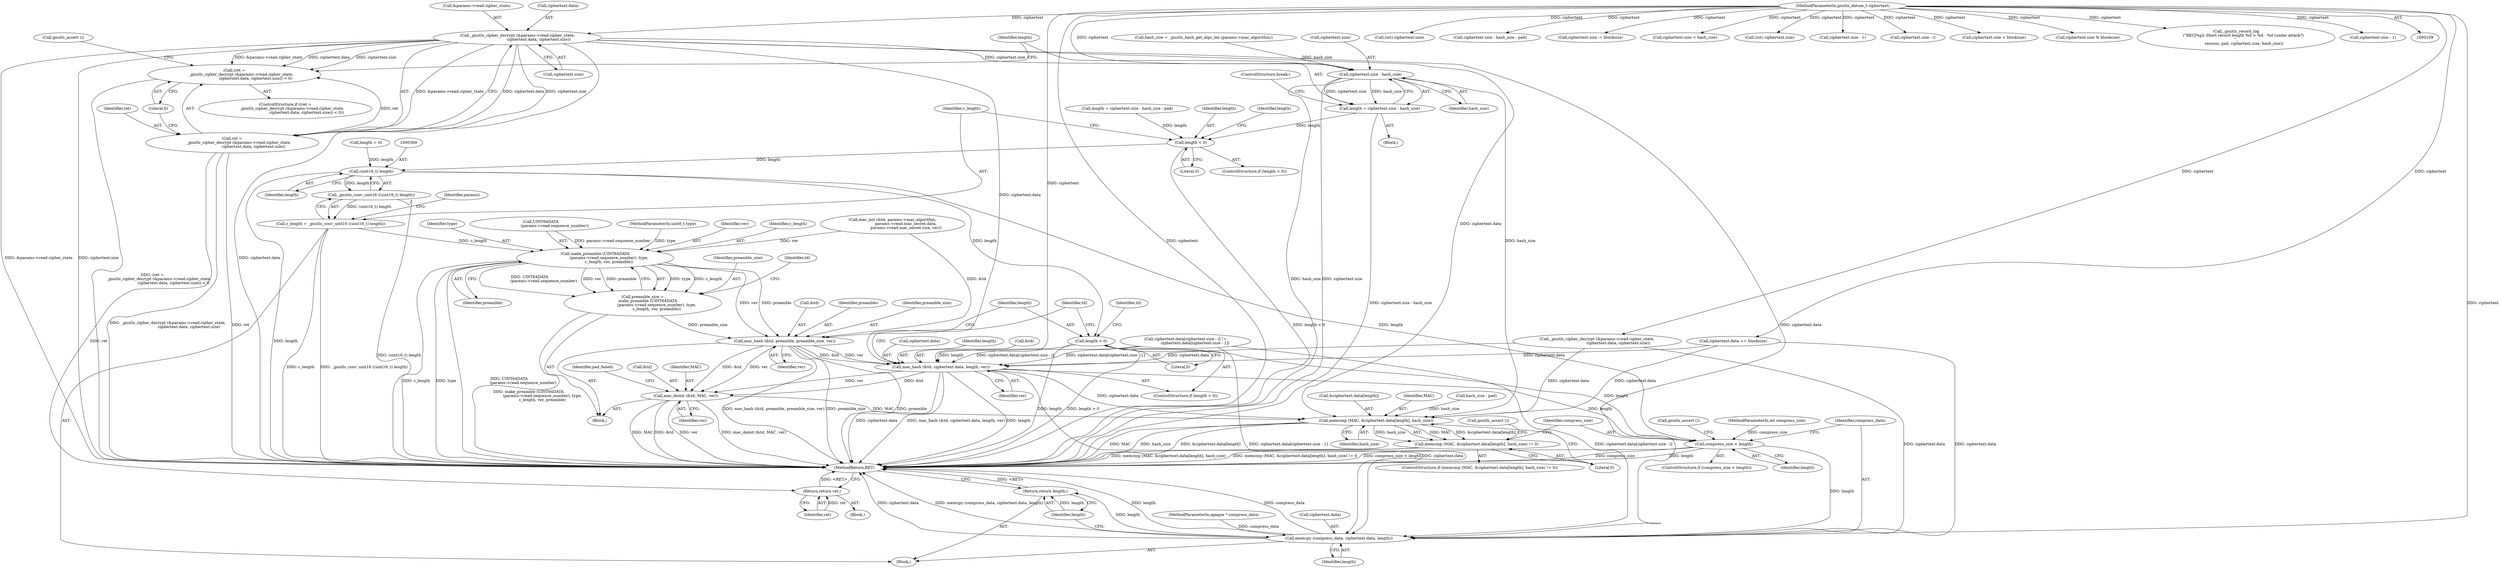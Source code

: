 digraph "0_savannah_422214868061370aeeb0ac9cd0f021a5c350a57d@API" {
"1000159" [label="(Call,_gnutls_cipher_decrypt (&params->read.cipher_state,\n                                   ciphertext.data, ciphertext.size))"];
"1000113" [label="(MethodParameterIn,gnutls_datum_t ciphertext)"];
"1000156" [label="(Call,(ret =\n           _gnutls_cipher_decrypt (&params->read.cipher_state,\n                                   ciphertext.data, ciphertext.size)) < 0)"];
"1000157" [label="(Call,ret =\n           _gnutls_cipher_decrypt (&params->read.cipher_state,\n                                   ciphertext.data, ciphertext.size))"];
"1000175" [label="(Return,return ret;)"];
"1000179" [label="(Call,ciphertext.size - hash_size)"];
"1000177" [label="(Call,length = ciphertext.size - hash_size)"];
"1000359" [label="(Call,length < 0)"];
"1000368" [label="(Call,(uint16_t) length)"];
"1000367" [label="(Call,_gnutls_conv_uint16 ((uint16_t) length))"];
"1000365" [label="(Call,c_length = _gnutls_conv_uint16 ((uint16_t) length))"];
"1000412" [label="(Call,make_preamble (UINT64DATA\n                       (params->read.sequence_number), type,\n                       c_length, ver, preamble))"];
"1000410" [label="(Call,preamble_size =\n        make_preamble (UINT64DATA\n                       (params->read.sequence_number), type,\n                       c_length, ver, preamble))"];
"1000423" [label="(Call,mac_hash (&td, preamble, preamble_size, ver))"];
"1000433" [label="(Call,mac_hash (&td, ciphertext.data, length, ver))"];
"1000441" [label="(Call,mac_deinit (&td, MAC, ver))"];
"1000456" [label="(Call,memcmp (MAC, &ciphertext.data[length], hash_size))"];
"1000455" [label="(Call,memcmp (MAC, &ciphertext.data[length], hash_size) != 0)"];
"1000471" [label="(Call,compress_size < length)"];
"1000478" [label="(Call,memcpy (compress_data, ciphertext.data, length))"];
"1000484" [label="(Return,return length;)"];
"1000430" [label="(Call,length > 0)"];
"1000467" [label="(Call,gnutls_assert ())"];
"1000486" [label="(MethodReturn,RET)"];
"1000445" [label="(Identifier,ver)"];
"1000464" [label="(Identifier,hash_size)"];
"1000362" [label="(Call,length = 0)"];
"1000273" [label="(Call,(int) ciphertext.size)"];
"1000422" [label="(Identifier,preamble)"];
"1000381" [label="(Call,mac_init (&td, params->mac_algorithm,\n                      params->read.mac_secret.data,\n                      params->read.mac_secret.size, ver))"];
"1000156" [label="(Call,(ret =\n           _gnutls_cipher_decrypt (&params->read.cipher_state,\n                                   ciphertext.data, ciphertext.size)) < 0)"];
"1000479" [label="(Identifier,compress_data)"];
"1000441" [label="(Call,mac_deinit (&td, MAC, ver))"];
"1000178" [label="(Identifier,length)"];
"1000410" [label="(Call,preamble_size =\n        make_preamble (UINT64DATA\n                       (params->read.sequence_number), type,\n                       c_length, ver, preamble))"];
"1000304" [label="(Call,length = ciphertext.size - hash_size - pad)"];
"1000470" [label="(ControlStructure,if (compress_size < length))"];
"1000116" [label="(Block,)"];
"1000426" [label="(Identifier,preamble)"];
"1000454" [label="(ControlStructure,if (memcmp (MAC, &ciphertext.data[length], hash_size) != 0))"];
"1000179" [label="(Call,ciphertext.size - hash_size)"];
"1000306" [label="(Call,ciphertext.size - hash_size - pad)"];
"1000176" [label="(Identifier,ret)"];
"1000114" [label="(MethodParameterIn,uint8_t type)"];
"1000234" [label="(Call,ciphertext.size -= blocksize)"];
"1000431" [label="(Identifier,length)"];
"1000484" [label="(Return,return length;)"];
"1000456" [label="(Call,memcmp (MAC, &ciphertext.data[length], hash_size))"];
"1000473" [label="(Identifier,length)"];
"1000177" [label="(Call,length = ciphertext.size - hash_size)"];
"1000367" [label="(Call,_gnutls_conv_uint16 ((uint16_t) length))"];
"1000331" [label="(Call,ciphertext.data[ciphertext.size - i] !=\n                ciphertext.data[ciphertext.size - 1])"];
"1000483" [label="(Identifier,length)"];
"1000458" [label="(Call,&ciphertext.data[length])"];
"1000443" [label="(Identifier,td)"];
"1000432" [label="(Literal,0)"];
"1000457" [label="(Identifier,MAC)"];
"1000136" [label="(Call,hash_size = _gnutls_hash_get_algo_len (params->mac_algorithm))"];
"1000160" [label="(Call,&params->read.cipher_state)"];
"1000169" [label="(Call,ciphertext.size)"];
"1000245" [label="(Call,ciphertext.size < hash_size)"];
"1000433" [label="(Call,mac_hash (&td, ciphertext.data, length, ver))"];
"1000423" [label="(Call,mac_hash (&td, preamble, preamble_size, ver))"];
"1000428" [label="(Identifier,ver)"];
"1000365" [label="(Call,c_length = _gnutls_conv_uint16 ((uint16_t) length))"];
"1000361" [label="(Literal,0)"];
"1000310" [label="(Call,hash_size - pad)"];
"1000425" [label="(Identifier,td)"];
"1000285" [label="(Call,(int) ciphertext.size)"];
"1000436" [label="(Call,ciphertext.data)"];
"1000444" [label="(Identifier,MAC)"];
"1000175" [label="(Return,return ret;)"];
"1000370" [label="(Identifier,length)"];
"1000427" [label="(Identifier,preamble_size)"];
"1000345" [label="(Call,ciphertext.size - 1)"];
"1000475" [label="(Call,gnutls_assert ())"];
"1000360" [label="(Identifier,length)"];
"1000448" [label="(Identifier,pad_failed)"];
"1000157" [label="(Call,ret =\n           _gnutls_cipher_decrypt (&params->read.cipher_state,\n                                   ciphertext.data, ciphertext.size))"];
"1000155" [label="(ControlStructure,if ((ret =\n           _gnutls_cipher_decrypt (&params->read.cipher_state,\n                                   ciphertext.data, ciphertext.size)) < 0))"];
"1000111" [label="(MethodParameterIn,opaque * compress_data)"];
"1000485" [label="(Identifier,length)"];
"1000359" [label="(Call,length < 0)"];
"1000480" [label="(Call,ciphertext.data)"];
"1000465" [label="(Literal,0)"];
"1000183" [label="(Identifier,hash_size)"];
"1000153" [label="(Block,)"];
"1000421" [label="(Identifier,ver)"];
"1000358" [label="(ControlStructure,if (length < 0))"];
"1000368" [label="(Call,(uint16_t) length)"];
"1000174" [label="(Call,gnutls_assert ())"];
"1000420" [label="(Identifier,c_length)"];
"1000336" [label="(Call,ciphertext.size - i)"];
"1000158" [label="(Identifier,ret)"];
"1000208" [label="(Call,_gnutls_cipher_decrypt (&params->read.cipher_state,\n                                   ciphertext.data, ciphertext.size))"];
"1000439" [label="(Identifier,length)"];
"1000166" [label="(Call,ciphertext.data)"];
"1000188" [label="(Call,ciphertext.size < blocksize)"];
"1000413" [label="(Call,UINT64DATA\n                       (params->read.sequence_number))"];
"1000374" [label="(Identifier,params)"];
"1000411" [label="(Identifier,preamble_size)"];
"1000424" [label="(Call,&td)"];
"1000194" [label="(Call,ciphertext.size % blocksize)"];
"1000478" [label="(Call,memcpy (compress_data, ciphertext.data, length))"];
"1000180" [label="(Call,ciphertext.size)"];
"1000113" [label="(MethodParameterIn,gnutls_datum_t ciphertext)"];
"1000471" [label="(Call,compress_size < length)"];
"1000184" [label="(ControlStructure,break;)"];
"1000419" [label="(Identifier,type)"];
"1000472" [label="(Identifier,compress_size)"];
"1000159" [label="(Call,_gnutls_cipher_decrypt (&params->read.cipher_state,\n                                   ciphertext.data, ciphertext.size))"];
"1000293" [label="(Call,_gnutls_record_log\n            (\"REC[%p]: Short record length %d > %d - %d (under attack?)\n\",\n             session, pad, ciphertext.size, hash_size))"];
"1000377" [label="(Block,)"];
"1000112" [label="(MethodParameterIn,int compress_size)"];
"1000429" [label="(ControlStructure,if (length > 0))"];
"1000434" [label="(Call,&td)"];
"1000430" [label="(Call,length > 0)"];
"1000261" [label="(Call,ciphertext.size - 1)"];
"1000440" [label="(Identifier,ver)"];
"1000412" [label="(Call,make_preamble (UINT64DATA\n                       (params->read.sequence_number), type,\n                       c_length, ver, preamble))"];
"1000173" [label="(Block,)"];
"1000455" [label="(Call,memcmp (MAC, &ciphertext.data[length], hash_size) != 0)"];
"1000172" [label="(Literal,0)"];
"1000442" [label="(Call,&td)"];
"1000363" [label="(Identifier,length)"];
"1000435" [label="(Identifier,td)"];
"1000239" [label="(Call,ciphertext.data += blocksize)"];
"1000366" [label="(Identifier,c_length)"];
"1000159" -> "1000157"  [label="AST: "];
"1000159" -> "1000169"  [label="CFG: "];
"1000160" -> "1000159"  [label="AST: "];
"1000166" -> "1000159"  [label="AST: "];
"1000169" -> "1000159"  [label="AST: "];
"1000157" -> "1000159"  [label="CFG: "];
"1000159" -> "1000486"  [label="DDG: ciphertext.size"];
"1000159" -> "1000486"  [label="DDG: &params->read.cipher_state"];
"1000159" -> "1000486"  [label="DDG: ciphertext.data"];
"1000159" -> "1000156"  [label="DDG: &params->read.cipher_state"];
"1000159" -> "1000156"  [label="DDG: ciphertext.data"];
"1000159" -> "1000156"  [label="DDG: ciphertext.size"];
"1000159" -> "1000157"  [label="DDG: &params->read.cipher_state"];
"1000159" -> "1000157"  [label="DDG: ciphertext.data"];
"1000159" -> "1000157"  [label="DDG: ciphertext.size"];
"1000113" -> "1000159"  [label="DDG: ciphertext"];
"1000159" -> "1000179"  [label="DDG: ciphertext.size"];
"1000159" -> "1000433"  [label="DDG: ciphertext.data"];
"1000159" -> "1000456"  [label="DDG: ciphertext.data"];
"1000159" -> "1000478"  [label="DDG: ciphertext.data"];
"1000113" -> "1000109"  [label="AST: "];
"1000113" -> "1000486"  [label="DDG: ciphertext"];
"1000113" -> "1000179"  [label="DDG: ciphertext"];
"1000113" -> "1000188"  [label="DDG: ciphertext"];
"1000113" -> "1000194"  [label="DDG: ciphertext"];
"1000113" -> "1000208"  [label="DDG: ciphertext"];
"1000113" -> "1000234"  [label="DDG: ciphertext"];
"1000113" -> "1000239"  [label="DDG: ciphertext"];
"1000113" -> "1000245"  [label="DDG: ciphertext"];
"1000113" -> "1000261"  [label="DDG: ciphertext"];
"1000113" -> "1000273"  [label="DDG: ciphertext"];
"1000113" -> "1000285"  [label="DDG: ciphertext"];
"1000113" -> "1000293"  [label="DDG: ciphertext"];
"1000113" -> "1000306"  [label="DDG: ciphertext"];
"1000113" -> "1000336"  [label="DDG: ciphertext"];
"1000113" -> "1000345"  [label="DDG: ciphertext"];
"1000113" -> "1000433"  [label="DDG: ciphertext"];
"1000113" -> "1000478"  [label="DDG: ciphertext"];
"1000156" -> "1000155"  [label="AST: "];
"1000156" -> "1000172"  [label="CFG: "];
"1000157" -> "1000156"  [label="AST: "];
"1000172" -> "1000156"  [label="AST: "];
"1000174" -> "1000156"  [label="CFG: "];
"1000178" -> "1000156"  [label="CFG: "];
"1000156" -> "1000486"  [label="DDG: (ret =\n           _gnutls_cipher_decrypt (&params->read.cipher_state,\n                                   ciphertext.data, ciphertext.size)) < 0"];
"1000157" -> "1000156"  [label="DDG: ret"];
"1000158" -> "1000157"  [label="AST: "];
"1000172" -> "1000157"  [label="CFG: "];
"1000157" -> "1000486"  [label="DDG: _gnutls_cipher_decrypt (&params->read.cipher_state,\n                                   ciphertext.data, ciphertext.size)"];
"1000157" -> "1000486"  [label="DDG: ret"];
"1000157" -> "1000175"  [label="DDG: ret"];
"1000175" -> "1000173"  [label="AST: "];
"1000175" -> "1000176"  [label="CFG: "];
"1000176" -> "1000175"  [label="AST: "];
"1000486" -> "1000175"  [label="CFG: "];
"1000175" -> "1000486"  [label="DDG: <RET>"];
"1000176" -> "1000175"  [label="DDG: ret"];
"1000179" -> "1000177"  [label="AST: "];
"1000179" -> "1000183"  [label="CFG: "];
"1000180" -> "1000179"  [label="AST: "];
"1000183" -> "1000179"  [label="AST: "];
"1000177" -> "1000179"  [label="CFG: "];
"1000179" -> "1000486"  [label="DDG: ciphertext.size"];
"1000179" -> "1000486"  [label="DDG: hash_size"];
"1000179" -> "1000177"  [label="DDG: ciphertext.size"];
"1000179" -> "1000177"  [label="DDG: hash_size"];
"1000136" -> "1000179"  [label="DDG: hash_size"];
"1000179" -> "1000456"  [label="DDG: hash_size"];
"1000177" -> "1000153"  [label="AST: "];
"1000178" -> "1000177"  [label="AST: "];
"1000184" -> "1000177"  [label="CFG: "];
"1000177" -> "1000486"  [label="DDG: ciphertext.size - hash_size"];
"1000177" -> "1000359"  [label="DDG: length"];
"1000359" -> "1000358"  [label="AST: "];
"1000359" -> "1000361"  [label="CFG: "];
"1000360" -> "1000359"  [label="AST: "];
"1000361" -> "1000359"  [label="AST: "];
"1000363" -> "1000359"  [label="CFG: "];
"1000366" -> "1000359"  [label="CFG: "];
"1000359" -> "1000486"  [label="DDG: length < 0"];
"1000304" -> "1000359"  [label="DDG: length"];
"1000359" -> "1000368"  [label="DDG: length"];
"1000368" -> "1000367"  [label="AST: "];
"1000368" -> "1000370"  [label="CFG: "];
"1000369" -> "1000368"  [label="AST: "];
"1000370" -> "1000368"  [label="AST: "];
"1000367" -> "1000368"  [label="CFG: "];
"1000368" -> "1000486"  [label="DDG: length"];
"1000368" -> "1000367"  [label="DDG: length"];
"1000362" -> "1000368"  [label="DDG: length"];
"1000368" -> "1000430"  [label="DDG: length"];
"1000368" -> "1000471"  [label="DDG: length"];
"1000367" -> "1000365"  [label="AST: "];
"1000365" -> "1000367"  [label="CFG: "];
"1000367" -> "1000486"  [label="DDG: (uint16_t) length"];
"1000367" -> "1000365"  [label="DDG: (uint16_t) length"];
"1000365" -> "1000116"  [label="AST: "];
"1000366" -> "1000365"  [label="AST: "];
"1000374" -> "1000365"  [label="CFG: "];
"1000365" -> "1000486"  [label="DDG: _gnutls_conv_uint16 ((uint16_t) length)"];
"1000365" -> "1000486"  [label="DDG: c_length"];
"1000365" -> "1000412"  [label="DDG: c_length"];
"1000412" -> "1000410"  [label="AST: "];
"1000412" -> "1000422"  [label="CFG: "];
"1000413" -> "1000412"  [label="AST: "];
"1000419" -> "1000412"  [label="AST: "];
"1000420" -> "1000412"  [label="AST: "];
"1000421" -> "1000412"  [label="AST: "];
"1000422" -> "1000412"  [label="AST: "];
"1000410" -> "1000412"  [label="CFG: "];
"1000412" -> "1000486"  [label="DDG: c_length"];
"1000412" -> "1000486"  [label="DDG: UINT64DATA\n                       (params->read.sequence_number)"];
"1000412" -> "1000486"  [label="DDG: type"];
"1000412" -> "1000410"  [label="DDG: type"];
"1000412" -> "1000410"  [label="DDG: c_length"];
"1000412" -> "1000410"  [label="DDG: UINT64DATA\n                       (params->read.sequence_number)"];
"1000412" -> "1000410"  [label="DDG: ver"];
"1000412" -> "1000410"  [label="DDG: preamble"];
"1000413" -> "1000412"  [label="DDG: params->read.sequence_number"];
"1000114" -> "1000412"  [label="DDG: type"];
"1000381" -> "1000412"  [label="DDG: ver"];
"1000412" -> "1000423"  [label="DDG: preamble"];
"1000412" -> "1000423"  [label="DDG: ver"];
"1000410" -> "1000377"  [label="AST: "];
"1000411" -> "1000410"  [label="AST: "];
"1000425" -> "1000410"  [label="CFG: "];
"1000410" -> "1000486"  [label="DDG: make_preamble (UINT64DATA\n                       (params->read.sequence_number), type,\n                       c_length, ver, preamble)"];
"1000410" -> "1000423"  [label="DDG: preamble_size"];
"1000423" -> "1000377"  [label="AST: "];
"1000423" -> "1000428"  [label="CFG: "];
"1000424" -> "1000423"  [label="AST: "];
"1000426" -> "1000423"  [label="AST: "];
"1000427" -> "1000423"  [label="AST: "];
"1000428" -> "1000423"  [label="AST: "];
"1000431" -> "1000423"  [label="CFG: "];
"1000423" -> "1000486"  [label="DDG: preamble_size"];
"1000423" -> "1000486"  [label="DDG: preamble"];
"1000423" -> "1000486"  [label="DDG: mac_hash (&td, preamble, preamble_size, ver)"];
"1000381" -> "1000423"  [label="DDG: &td"];
"1000423" -> "1000433"  [label="DDG: &td"];
"1000423" -> "1000433"  [label="DDG: ver"];
"1000423" -> "1000441"  [label="DDG: &td"];
"1000423" -> "1000441"  [label="DDG: ver"];
"1000433" -> "1000429"  [label="AST: "];
"1000433" -> "1000440"  [label="CFG: "];
"1000434" -> "1000433"  [label="AST: "];
"1000436" -> "1000433"  [label="AST: "];
"1000439" -> "1000433"  [label="AST: "];
"1000440" -> "1000433"  [label="AST: "];
"1000443" -> "1000433"  [label="CFG: "];
"1000433" -> "1000486"  [label="DDG: ciphertext.data"];
"1000433" -> "1000486"  [label="DDG: mac_hash (&td, ciphertext.data, length, ver)"];
"1000433" -> "1000486"  [label="DDG: length"];
"1000239" -> "1000433"  [label="DDG: ciphertext.data"];
"1000331" -> "1000433"  [label="DDG: ciphertext.data[ciphertext.size - i]"];
"1000331" -> "1000433"  [label="DDG: ciphertext.data[ciphertext.size - 1]"];
"1000208" -> "1000433"  [label="DDG: ciphertext.data"];
"1000430" -> "1000433"  [label="DDG: length"];
"1000433" -> "1000441"  [label="DDG: &td"];
"1000433" -> "1000441"  [label="DDG: ver"];
"1000433" -> "1000456"  [label="DDG: ciphertext.data"];
"1000433" -> "1000471"  [label="DDG: length"];
"1000433" -> "1000478"  [label="DDG: ciphertext.data"];
"1000441" -> "1000377"  [label="AST: "];
"1000441" -> "1000445"  [label="CFG: "];
"1000442" -> "1000441"  [label="AST: "];
"1000444" -> "1000441"  [label="AST: "];
"1000445" -> "1000441"  [label="AST: "];
"1000448" -> "1000441"  [label="CFG: "];
"1000441" -> "1000486"  [label="DDG: &td"];
"1000441" -> "1000486"  [label="DDG: ver"];
"1000441" -> "1000486"  [label="DDG: mac_deinit (&td, MAC, ver)"];
"1000441" -> "1000486"  [label="DDG: MAC"];
"1000441" -> "1000456"  [label="DDG: MAC"];
"1000456" -> "1000455"  [label="AST: "];
"1000456" -> "1000464"  [label="CFG: "];
"1000457" -> "1000456"  [label="AST: "];
"1000458" -> "1000456"  [label="AST: "];
"1000464" -> "1000456"  [label="AST: "];
"1000465" -> "1000456"  [label="CFG: "];
"1000456" -> "1000486"  [label="DDG: MAC"];
"1000456" -> "1000486"  [label="DDG: hash_size"];
"1000456" -> "1000486"  [label="DDG: &ciphertext.data[length]"];
"1000456" -> "1000455"  [label="DDG: MAC"];
"1000456" -> "1000455"  [label="DDG: &ciphertext.data[length]"];
"1000456" -> "1000455"  [label="DDG: hash_size"];
"1000239" -> "1000456"  [label="DDG: ciphertext.data"];
"1000208" -> "1000456"  [label="DDG: ciphertext.data"];
"1000310" -> "1000456"  [label="DDG: hash_size"];
"1000455" -> "1000454"  [label="AST: "];
"1000455" -> "1000465"  [label="CFG: "];
"1000465" -> "1000455"  [label="AST: "];
"1000467" -> "1000455"  [label="CFG: "];
"1000472" -> "1000455"  [label="CFG: "];
"1000455" -> "1000486"  [label="DDG: memcmp (MAC, &ciphertext.data[length], hash_size) != 0"];
"1000455" -> "1000486"  [label="DDG: memcmp (MAC, &ciphertext.data[length], hash_size)"];
"1000471" -> "1000470"  [label="AST: "];
"1000471" -> "1000473"  [label="CFG: "];
"1000472" -> "1000471"  [label="AST: "];
"1000473" -> "1000471"  [label="AST: "];
"1000475" -> "1000471"  [label="CFG: "];
"1000479" -> "1000471"  [label="CFG: "];
"1000471" -> "1000486"  [label="DDG: compress_size"];
"1000471" -> "1000486"  [label="DDG: length"];
"1000471" -> "1000486"  [label="DDG: compress_size < length"];
"1000112" -> "1000471"  [label="DDG: compress_size"];
"1000430" -> "1000471"  [label="DDG: length"];
"1000471" -> "1000478"  [label="DDG: length"];
"1000478" -> "1000116"  [label="AST: "];
"1000478" -> "1000483"  [label="CFG: "];
"1000479" -> "1000478"  [label="AST: "];
"1000480" -> "1000478"  [label="AST: "];
"1000483" -> "1000478"  [label="AST: "];
"1000485" -> "1000478"  [label="CFG: "];
"1000478" -> "1000486"  [label="DDG: length"];
"1000478" -> "1000486"  [label="DDG: compress_data"];
"1000478" -> "1000486"  [label="DDG: ciphertext.data"];
"1000478" -> "1000486"  [label="DDG: memcpy (compress_data, ciphertext.data, length)"];
"1000111" -> "1000478"  [label="DDG: compress_data"];
"1000239" -> "1000478"  [label="DDG: ciphertext.data"];
"1000331" -> "1000478"  [label="DDG: ciphertext.data[ciphertext.size - i]"];
"1000331" -> "1000478"  [label="DDG: ciphertext.data[ciphertext.size - 1]"];
"1000208" -> "1000478"  [label="DDG: ciphertext.data"];
"1000478" -> "1000484"  [label="DDG: length"];
"1000484" -> "1000116"  [label="AST: "];
"1000484" -> "1000485"  [label="CFG: "];
"1000485" -> "1000484"  [label="AST: "];
"1000486" -> "1000484"  [label="CFG: "];
"1000484" -> "1000486"  [label="DDG: <RET>"];
"1000485" -> "1000484"  [label="DDG: length"];
"1000430" -> "1000429"  [label="AST: "];
"1000430" -> "1000432"  [label="CFG: "];
"1000431" -> "1000430"  [label="AST: "];
"1000432" -> "1000430"  [label="AST: "];
"1000435" -> "1000430"  [label="CFG: "];
"1000443" -> "1000430"  [label="CFG: "];
"1000430" -> "1000486"  [label="DDG: length"];
"1000430" -> "1000486"  [label="DDG: length > 0"];
}
